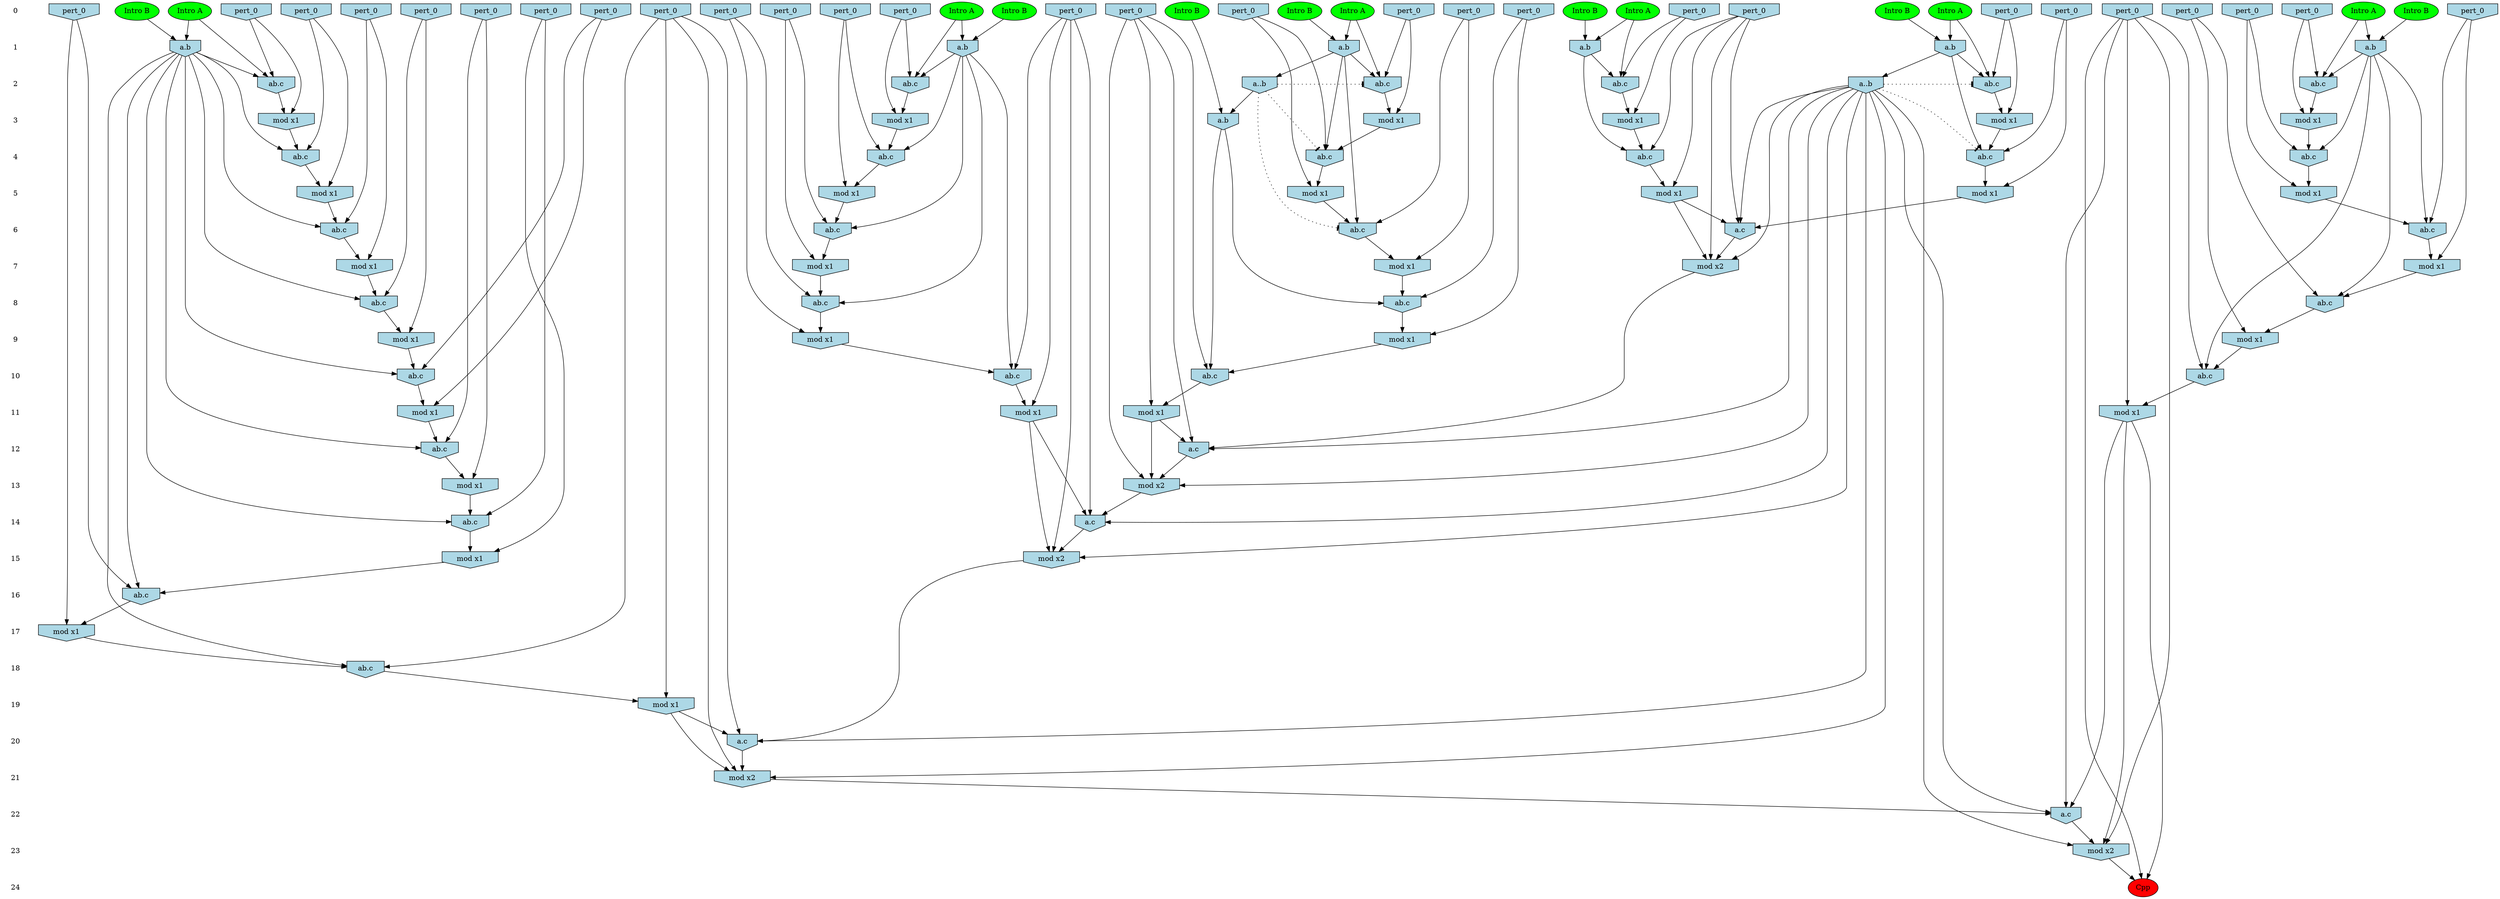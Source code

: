 /* Compression of 1 causal flows obtained in average at 2.001438E+01 t.u */
/* Compressed causal flows were: [3] */
digraph G{
 ranksep=.5 ; 
{ rank = same ; "0" [shape=plaintext] ; node_1 [label ="Intro B", style=filled,fillcolor=green] ;
node_2 [label ="Intro B", style=filled,fillcolor=green] ;
node_3 [label ="Intro A", style=filled,fillcolor=green] ;
node_4 [label ="Intro B", style=filled,fillcolor=green] ;
node_5 [label ="Intro B", style=filled,fillcolor=green] ;
node_6 [label ="Intro B", style=filled,fillcolor=green] ;
node_7 [label ="Intro A", style=filled,fillcolor=green] ;
node_8 [label ="Intro B", style=filled,fillcolor=green] ;
node_9 [label ="Intro A", style=filled,fillcolor=green] ;
node_10 [label ="Intro B", style=filled,fillcolor=green] ;
node_11 [label ="Intro A", style=filled,fillcolor=green] ;
node_12 [label ="Intro A", style=filled,fillcolor=green] ;
node_13 [label ="Intro A", style=filled,fillcolor=green] ;
node_18 [label="pert_0", shape=invhouse, style=filled, fillcolor = lightblue] ;
node_19 [label="pert_0", shape=invhouse, style=filled, fillcolor = lightblue] ;
node_20 [label="pert_0", shape=invhouse, style=filled, fillcolor = lightblue] ;
node_21 [label="pert_0", shape=invhouse, style=filled, fillcolor = lightblue] ;
node_22 [label="pert_0", shape=invhouse, style=filled, fillcolor = lightblue] ;
node_23 [label="pert_0", shape=invhouse, style=filled, fillcolor = lightblue] ;
node_24 [label="pert_0", shape=invhouse, style=filled, fillcolor = lightblue] ;
node_25 [label="pert_0", shape=invhouse, style=filled, fillcolor = lightblue] ;
node_26 [label="pert_0", shape=invhouse, style=filled, fillcolor = lightblue] ;
node_27 [label="pert_0", shape=invhouse, style=filled, fillcolor = lightblue] ;
node_28 [label="pert_0", shape=invhouse, style=filled, fillcolor = lightblue] ;
node_29 [label="pert_0", shape=invhouse, style=filled, fillcolor = lightblue] ;
node_30 [label="pert_0", shape=invhouse, style=filled, fillcolor = lightblue] ;
node_31 [label="pert_0", shape=invhouse, style=filled, fillcolor = lightblue] ;
node_32 [label="pert_0", shape=invhouse, style=filled, fillcolor = lightblue] ;
node_33 [label="pert_0", shape=invhouse, style=filled, fillcolor = lightblue] ;
node_34 [label="pert_0", shape=invhouse, style=filled, fillcolor = lightblue] ;
node_35 [label="pert_0", shape=invhouse, style=filled, fillcolor = lightblue] ;
node_36 [label="pert_0", shape=invhouse, style=filled, fillcolor = lightblue] ;
node_37 [label="pert_0", shape=invhouse, style=filled, fillcolor = lightblue] ;
node_38 [label="pert_0", shape=invhouse, style=filled, fillcolor = lightblue] ;
node_39 [label="pert_0", shape=invhouse, style=filled, fillcolor = lightblue] ;
node_40 [label="pert_0", shape=invhouse, style=filled, fillcolor = lightblue] ;
node_41 [label="pert_0", shape=invhouse, style=filled, fillcolor = lightblue] ;
node_42 [label="pert_0", shape=invhouse, style=filled, fillcolor = lightblue] ;
node_43 [label="pert_0", shape=invhouse, style=filled, fillcolor = lightblue] ;
node_44 [label="pert_0", shape=invhouse, style=filled, fillcolor = lightblue] ;
node_45 [label="pert_0", shape=invhouse, style=filled, fillcolor = lightblue] ;
}
{ rank = same ; "1" [shape=plaintext] ; node_14 [label="a.b", shape=invhouse, style=filled, fillcolor = lightblue] ;
node_15 [label="a.b", shape=invhouse, style=filled, fillcolor = lightblue] ;
node_16 [label="a.b", shape=invhouse, style=filled, fillcolor = lightblue] ;
node_17 [label="a.b", shape=invhouse, style=filled, fillcolor = lightblue] ;
node_56 [label="a.b", shape=invhouse, style=filled, fillcolor = lightblue] ;
node_65 [label="a.b", shape=invhouse, style=filled, fillcolor = lightblue] ;
}
{ rank = same ; "2" [shape=plaintext] ; node_46 [label="ab.c", shape=invhouse, style=filled, fillcolor = lightblue] ;
node_47 [label="ab.c", shape=invhouse, style=filled, fillcolor = lightblue] ;
node_48 [label="ab.c", shape=invhouse, style=filled, fillcolor = lightblue] ;
node_49 [label="ab.c", shape=invhouse, style=filled, fillcolor = lightblue] ;
node_59 [label="ab.c", shape=invhouse, style=filled, fillcolor = lightblue] ;
node_66 [label="ab.c", shape=invhouse, style=filled, fillcolor = lightblue] ;
node_69 [label="a..b", shape=invhouse, style=filled, fillcolor = lightblue] ;
node_78 [label="a..b", shape=invhouse, style=filled, fillcolor = lightblue] ;
}
{ rank = same ; "3" [shape=plaintext] ; node_50 [label="mod x1", shape=invhouse, style=filled, fillcolor = lightblue] ;
node_54 [label="mod x1", shape=invhouse, style=filled, fillcolor = lightblue] ;
node_57 [label="mod x1", shape=invhouse, style=filled, fillcolor = lightblue] ;
node_58 [label="mod x1", shape=invhouse, style=filled, fillcolor = lightblue] ;
node_67 [label="mod x1", shape=invhouse, style=filled, fillcolor = lightblue] ;
node_71 [label="mod x1", shape=invhouse, style=filled, fillcolor = lightblue] ;
node_81 [label="a.b", shape=invhouse, style=filled, fillcolor = lightblue] ;
}
{ rank = same ; "4" [shape=plaintext] ; node_51 [label="ab.c", shape=invhouse, style=filled, fillcolor = lightblue] ;
node_60 [label="ab.c", shape=invhouse, style=filled, fillcolor = lightblue] ;
node_61 [label="ab.c", shape=invhouse, style=filled, fillcolor = lightblue] ;
node_63 [label="ab.c", shape=invhouse, style=filled, fillcolor = lightblue] ;
node_68 [label="ab.c", shape=invhouse, style=filled, fillcolor = lightblue] ;
node_73 [label="ab.c", shape=invhouse, style=filled, fillcolor = lightblue] ;
}
{ rank = same ; "5" [shape=plaintext] ; node_52 [label="mod x1", shape=invhouse, style=filled, fillcolor = lightblue] ;
node_64 [label="mod x1", shape=invhouse, style=filled, fillcolor = lightblue] ;
node_70 [label="mod x1", shape=invhouse, style=filled, fillcolor = lightblue] ;
node_74 [label="mod x1", shape=invhouse, style=filled, fillcolor = lightblue] ;
node_75 [label="mod x1", shape=invhouse, style=filled, fillcolor = lightblue] ;
node_90 [label="mod x1", shape=invhouse, style=filled, fillcolor = lightblue] ;
}
{ rank = same ; "6" [shape=plaintext] ; node_53 [label="ab.c", shape=invhouse, style=filled, fillcolor = lightblue] ;
node_72 [label="ab.c", shape=invhouse, style=filled, fillcolor = lightblue] ;
node_76 [label="ab.c", shape=invhouse, style=filled, fillcolor = lightblue] ;
node_77 [label="ab.c", shape=invhouse, style=filled, fillcolor = lightblue] ;
node_94 [label="a.c", shape=invhouse, style=filled, fillcolor = lightblue] ;
}
{ rank = same ; "7" [shape=plaintext] ; node_55 [label="mod x1", shape=invhouse, style=filled, fillcolor = lightblue] ;
node_79 [label="mod x1", shape=invhouse, style=filled, fillcolor = lightblue] ;
node_82 [label="mod x1", shape=invhouse, style=filled, fillcolor = lightblue] ;
node_95 [label="mod x1", shape=invhouse, style=filled, fillcolor = lightblue] ;
node_96 [label="mod x2", shape=invhouse, style=filled, fillcolor = lightblue] ;
}
{ rank = same ; "8" [shape=plaintext] ; node_62 [label="ab.c", shape=invhouse, style=filled, fillcolor = lightblue] ;
node_80 [label="ab.c", shape=invhouse, style=filled, fillcolor = lightblue] ;
node_83 [label="ab.c", shape=invhouse, style=filled, fillcolor = lightblue] ;
node_97 [label="ab.c", shape=invhouse, style=filled, fillcolor = lightblue] ;
}
{ rank = same ; "9" [shape=plaintext] ; node_84 [label="mod x1", shape=invhouse, style=filled, fillcolor = lightblue] ;
node_86 [label="mod x1", shape=invhouse, style=filled, fillcolor = lightblue] ;
node_98 [label="mod x1", shape=invhouse, style=filled, fillcolor = lightblue] ;
node_104 [label="mod x1", shape=invhouse, style=filled, fillcolor = lightblue] ;
}
{ rank = same ; "10" [shape=plaintext] ; node_85 [label="ab.c", shape=invhouse, style=filled, fillcolor = lightblue] ;
node_87 [label="ab.c", shape=invhouse, style=filled, fillcolor = lightblue] ;
node_100 [label="ab.c", shape=invhouse, style=filled, fillcolor = lightblue] ;
node_106 [label="ab.c", shape=invhouse, style=filled, fillcolor = lightblue] ;
}
{ rank = same ; "11" [shape=plaintext] ; node_88 [label="mod x1", shape=invhouse, style=filled, fillcolor = lightblue] ;
node_91 [label="mod x1", shape=invhouse, style=filled, fillcolor = lightblue] ;
node_102 [label="mod x1", shape=invhouse, style=filled, fillcolor = lightblue] ;
node_107 [label="mod x1", shape=invhouse, style=filled, fillcolor = lightblue] ;
}
{ rank = same ; "12" [shape=plaintext] ; node_89 [label="ab.c", shape=invhouse, style=filled, fillcolor = lightblue] ;
node_99 [label="a.c", shape=invhouse, style=filled, fillcolor = lightblue] ;
}
{ rank = same ; "13" [shape=plaintext] ; node_92 [label="mod x1", shape=invhouse, style=filled, fillcolor = lightblue] ;
node_109 [label="mod x2", shape=invhouse, style=filled, fillcolor = lightblue] ;
}
{ rank = same ; "14" [shape=plaintext] ; node_93 [label="ab.c", shape=invhouse, style=filled, fillcolor = lightblue] ;
node_110 [label="a.c", shape=invhouse, style=filled, fillcolor = lightblue] ;
}
{ rank = same ; "15" [shape=plaintext] ; node_101 [label="mod x1", shape=invhouse, style=filled, fillcolor = lightblue] ;
node_112 [label="mod x2", shape=invhouse, style=filled, fillcolor = lightblue] ;
}
{ rank = same ; "16" [shape=plaintext] ; node_103 [label="ab.c", shape=invhouse, style=filled, fillcolor = lightblue] ;
}
{ rank = same ; "17" [shape=plaintext] ; node_105 [label="mod x1", shape=invhouse, style=filled, fillcolor = lightblue] ;
}
{ rank = same ; "18" [shape=plaintext] ; node_108 [label="ab.c", shape=invhouse, style=filled, fillcolor = lightblue] ;
}
{ rank = same ; "19" [shape=plaintext] ; node_111 [label="mod x1", shape=invhouse, style=filled, fillcolor = lightblue] ;
}
{ rank = same ; "20" [shape=plaintext] ; node_113 [label="a.c", shape=invhouse, style=filled, fillcolor = lightblue] ;
}
{ rank = same ; "21" [shape=plaintext] ; node_114 [label="mod x2", shape=invhouse, style=filled, fillcolor = lightblue] ;
}
{ rank = same ; "22" [shape=plaintext] ; node_115 [label="a.c", shape=invhouse, style=filled, fillcolor = lightblue] ;
}
{ rank = same ; "23" [shape=plaintext] ; node_116 [label="mod x2", shape=invhouse, style=filled, fillcolor = lightblue] ;
}
{ rank = same ; "24" [shape=plaintext] ; node_117 [label ="Cpp", style=filled, fillcolor=red] ;
}
"0" -> "1" [style="invis"]; 
"1" -> "2" [style="invis"]; 
"2" -> "3" [style="invis"]; 
"3" -> "4" [style="invis"]; 
"4" -> "5" [style="invis"]; 
"5" -> "6" [style="invis"]; 
"6" -> "7" [style="invis"]; 
"7" -> "8" [style="invis"]; 
"8" -> "9" [style="invis"]; 
"9" -> "10" [style="invis"]; 
"10" -> "11" [style="invis"]; 
"11" -> "12" [style="invis"]; 
"12" -> "13" [style="invis"]; 
"13" -> "14" [style="invis"]; 
"14" -> "15" [style="invis"]; 
"15" -> "16" [style="invis"]; 
"16" -> "17" [style="invis"]; 
"17" -> "18" [style="invis"]; 
"18" -> "19" [style="invis"]; 
"19" -> "20" [style="invis"]; 
"20" -> "21" [style="invis"]; 
"21" -> "22" [style="invis"]; 
"22" -> "23" [style="invis"]; 
"23" -> "24" [style="invis"]; 
node_5 -> node_14
node_9 -> node_14
node_6 -> node_15
node_11 -> node_15
node_2 -> node_16
node_13 -> node_16
node_3 -> node_17
node_10 -> node_17
node_13 -> node_46
node_16 -> node_46
node_39 -> node_46
node_11 -> node_47
node_15 -> node_47
node_35 -> node_47
node_9 -> node_48
node_14 -> node_48
node_37 -> node_48
node_3 -> node_49
node_17 -> node_49
node_44 -> node_49
node_39 -> node_50
node_46 -> node_50
node_16 -> node_51
node_27 -> node_51
node_50 -> node_51
node_27 -> node_52
node_51 -> node_52
node_16 -> node_53
node_31 -> node_53
node_52 -> node_53
node_37 -> node_54
node_48 -> node_54
node_31 -> node_55
node_53 -> node_55
node_7 -> node_56
node_8 -> node_56
node_44 -> node_57
node_49 -> node_57
node_35 -> node_58
node_47 -> node_58
node_7 -> node_59
node_21 -> node_59
node_56 -> node_59
node_14 -> node_60
node_34 -> node_60
node_54 -> node_60
node_17 -> node_61
node_40 -> node_61
node_57 -> node_61
node_16 -> node_62
node_36 -> node_62
node_55 -> node_62
node_15 -> node_63
node_33 -> node_63
node_58 -> node_63
node_33 -> node_64
node_63 -> node_64
node_4 -> node_65
node_12 -> node_65
node_12 -> node_66
node_43 -> node_66
node_65 -> node_66
node_43 -> node_67
node_66 -> node_67
node_28 -> node_68
node_65 -> node_68
node_67 -> node_68
node_17 -> node_69
node_34 -> node_70
node_60 -> node_70
node_21 -> node_71
node_59 -> node_71
node_14 -> node_72
node_45 -> node_72
node_70 -> node_72
node_23 -> node_73
node_56 -> node_73
node_71 -> node_73
node_23 -> node_74
node_73 -> node_74
node_28 -> node_75
node_68 -> node_75
node_22 -> node_76
node_65 -> node_76
node_75 -> node_76
node_24 -> node_77
node_56 -> node_77
node_74 -> node_77
node_65 -> node_78
node_45 -> node_79
node_72 -> node_79
node_14 -> node_80
node_29 -> node_80
node_79 -> node_80
node_1 -> node_81
node_78 -> node_81
node_22 -> node_82
node_76 -> node_82
node_32 -> node_83
node_81 -> node_83
node_82 -> node_83
node_29 -> node_84
node_80 -> node_84
node_14 -> node_85
node_19 -> node_85
node_84 -> node_85
node_32 -> node_86
node_83 -> node_86
node_38 -> node_87
node_81 -> node_87
node_86 -> node_87
node_19 -> node_88
node_85 -> node_88
node_14 -> node_89
node_41 -> node_89
node_88 -> node_89
node_40 -> node_90
node_61 -> node_90
node_38 -> node_91
node_87 -> node_91
node_41 -> node_92
node_89 -> node_92
node_14 -> node_93
node_25 -> node_93
node_92 -> node_93
node_33 -> node_94
node_64 -> node_94
node_69 -> node_94
node_90 -> node_94
node_24 -> node_95
node_77 -> node_95
node_33 -> node_96
node_64 -> node_96
node_69 -> node_96
node_94 -> node_96
node_20 -> node_97
node_56 -> node_97
node_95 -> node_97
node_36 -> node_98
node_62 -> node_98
node_38 -> node_99
node_69 -> node_99
node_91 -> node_99
node_96 -> node_99
node_16 -> node_100
node_26 -> node_100
node_98 -> node_100
node_25 -> node_101
node_93 -> node_101
node_26 -> node_102
node_100 -> node_102
node_14 -> node_103
node_18 -> node_103
node_101 -> node_103
node_20 -> node_104
node_97 -> node_104
node_18 -> node_105
node_103 -> node_105
node_42 -> node_106
node_56 -> node_106
node_104 -> node_106
node_42 -> node_107
node_106 -> node_107
node_14 -> node_108
node_30 -> node_108
node_105 -> node_108
node_38 -> node_109
node_69 -> node_109
node_91 -> node_109
node_99 -> node_109
node_26 -> node_110
node_69 -> node_110
node_102 -> node_110
node_109 -> node_110
node_30 -> node_111
node_108 -> node_111
node_26 -> node_112
node_69 -> node_112
node_102 -> node_112
node_110 -> node_112
node_30 -> node_113
node_69 -> node_113
node_111 -> node_113
node_112 -> node_113
node_30 -> node_114
node_69 -> node_114
node_111 -> node_114
node_113 -> node_114
node_42 -> node_115
node_69 -> node_115
node_107 -> node_115
node_114 -> node_115
node_42 -> node_116
node_69 -> node_116
node_107 -> node_116
node_115 -> node_116
node_42 -> node_117
node_107 -> node_117
node_116 -> node_117
node_69 -> node_49 [style=dotted, arrowhead = tee] 
node_69 -> node_61 [style=dotted, arrowhead = tee] 
node_78 -> node_66 [style=dotted, arrowhead = tee] 
node_78 -> node_68 [style=dotted, arrowhead = tee] 
node_78 -> node_76 [style=dotted, arrowhead = tee] 
}
/*
 Dot generation time: 0.004000
*/